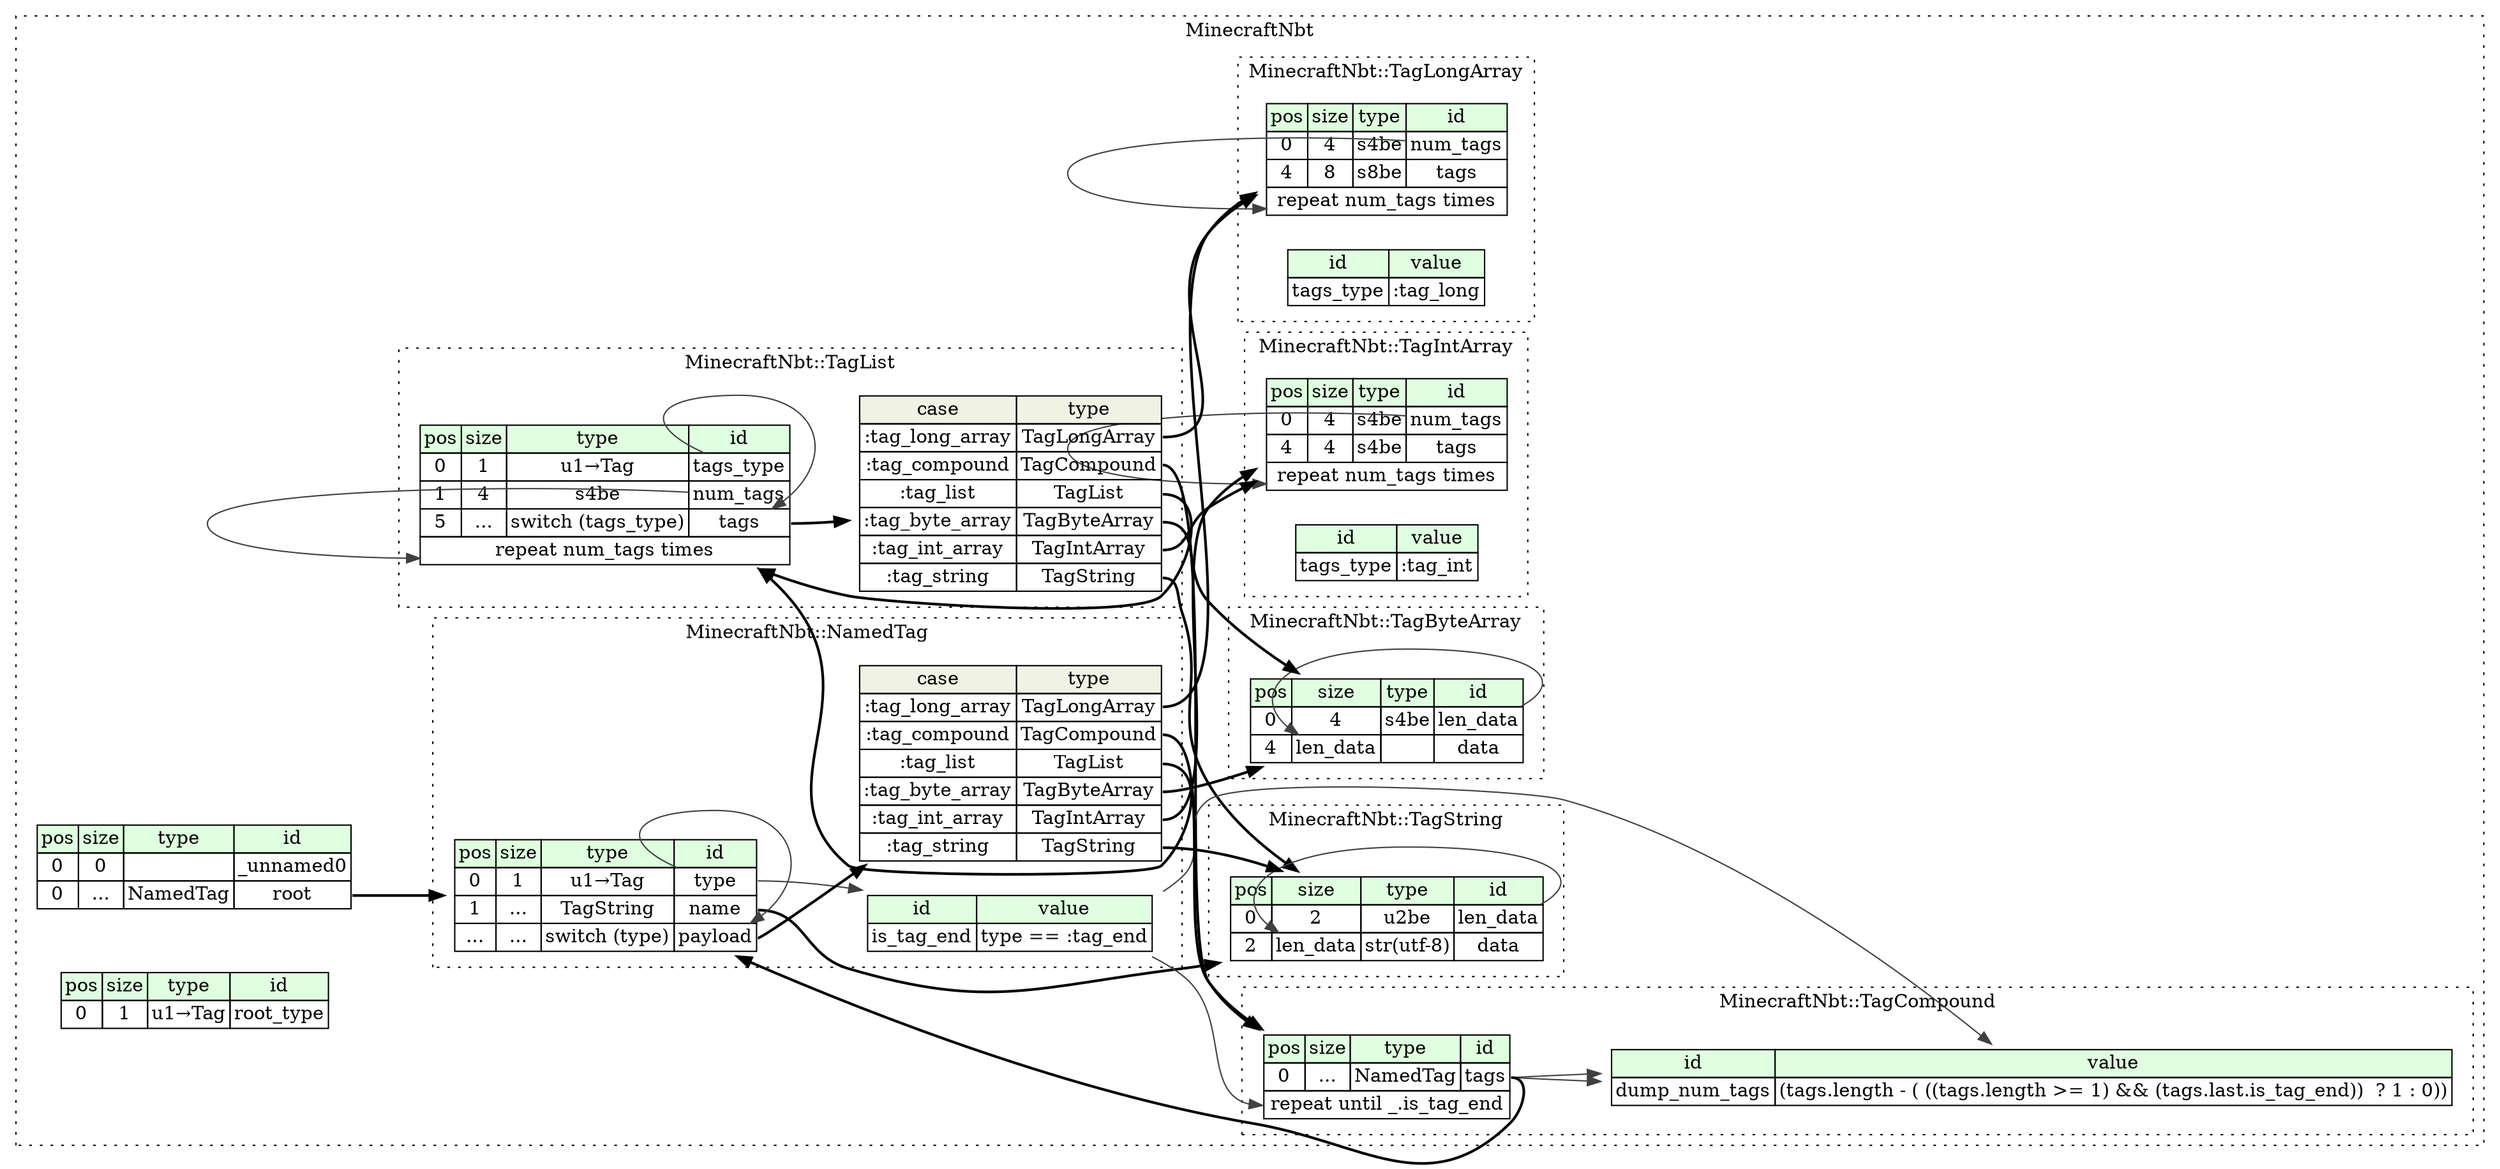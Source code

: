 digraph {
	rankdir=LR;
	node [shape=plaintext];
	subgraph cluster__minecraft_nbt {
		label="MinecraftNbt";
		graph[style=dotted];

		minecraft_nbt__seq [label=<<TABLE BORDER="0" CELLBORDER="1" CELLSPACING="0">
			<TR><TD BGCOLOR="#E0FFE0">pos</TD><TD BGCOLOR="#E0FFE0">size</TD><TD BGCOLOR="#E0FFE0">type</TD><TD BGCOLOR="#E0FFE0">id</TD></TR>
			<TR><TD PORT="_unnamed0_pos">0</TD><TD PORT="_unnamed0_size">0</TD><TD></TD><TD PORT="_unnamed0_type">_unnamed0</TD></TR>
			<TR><TD PORT="root_pos">0</TD><TD PORT="root_size">...</TD><TD>NamedTag</TD><TD PORT="root_type">root</TD></TR>
		</TABLE>>];
		minecraft_nbt__inst__root_type [label=<<TABLE BORDER="0" CELLBORDER="1" CELLSPACING="0">
			<TR><TD BGCOLOR="#E0FFE0">pos</TD><TD BGCOLOR="#E0FFE0">size</TD><TD BGCOLOR="#E0FFE0">type</TD><TD BGCOLOR="#E0FFE0">id</TD></TR>
			<TR><TD PORT="root_type_pos">0</TD><TD PORT="root_type_size">1</TD><TD>u1→Tag</TD><TD PORT="root_type_type">root_type</TD></TR>
		</TABLE>>];
		subgraph cluster__tag_long_array {
			label="MinecraftNbt::TagLongArray";
			graph[style=dotted];

			tag_long_array__seq [label=<<TABLE BORDER="0" CELLBORDER="1" CELLSPACING="0">
				<TR><TD BGCOLOR="#E0FFE0">pos</TD><TD BGCOLOR="#E0FFE0">size</TD><TD BGCOLOR="#E0FFE0">type</TD><TD BGCOLOR="#E0FFE0">id</TD></TR>
				<TR><TD PORT="num_tags_pos">0</TD><TD PORT="num_tags_size">4</TD><TD>s4be</TD><TD PORT="num_tags_type">num_tags</TD></TR>
				<TR><TD PORT="tags_pos">4</TD><TD PORT="tags_size">8</TD><TD>s8be</TD><TD PORT="tags_type">tags</TD></TR>
				<TR><TD COLSPAN="4" PORT="tags__repeat">repeat num_tags times</TD></TR>
			</TABLE>>];
			tag_long_array__inst__tags_type [label=<<TABLE BORDER="0" CELLBORDER="1" CELLSPACING="0">
				<TR><TD BGCOLOR="#E0FFE0">id</TD><TD BGCOLOR="#E0FFE0">value</TD></TR>
				<TR><TD>tags_type</TD><TD>:tag_long</TD></TR>
			</TABLE>>];
		}
		subgraph cluster__tag_byte_array {
			label="MinecraftNbt::TagByteArray";
			graph[style=dotted];

			tag_byte_array__seq [label=<<TABLE BORDER="0" CELLBORDER="1" CELLSPACING="0">
				<TR><TD BGCOLOR="#E0FFE0">pos</TD><TD BGCOLOR="#E0FFE0">size</TD><TD BGCOLOR="#E0FFE0">type</TD><TD BGCOLOR="#E0FFE0">id</TD></TR>
				<TR><TD PORT="len_data_pos">0</TD><TD PORT="len_data_size">4</TD><TD>s4be</TD><TD PORT="len_data_type">len_data</TD></TR>
				<TR><TD PORT="data_pos">4</TD><TD PORT="data_size">len_data</TD><TD></TD><TD PORT="data_type">data</TD></TR>
			</TABLE>>];
		}
		subgraph cluster__tag_int_array {
			label="MinecraftNbt::TagIntArray";
			graph[style=dotted];

			tag_int_array__seq [label=<<TABLE BORDER="0" CELLBORDER="1" CELLSPACING="0">
				<TR><TD BGCOLOR="#E0FFE0">pos</TD><TD BGCOLOR="#E0FFE0">size</TD><TD BGCOLOR="#E0FFE0">type</TD><TD BGCOLOR="#E0FFE0">id</TD></TR>
				<TR><TD PORT="num_tags_pos">0</TD><TD PORT="num_tags_size">4</TD><TD>s4be</TD><TD PORT="num_tags_type">num_tags</TD></TR>
				<TR><TD PORT="tags_pos">4</TD><TD PORT="tags_size">4</TD><TD>s4be</TD><TD PORT="tags_type">tags</TD></TR>
				<TR><TD COLSPAN="4" PORT="tags__repeat">repeat num_tags times</TD></TR>
			</TABLE>>];
			tag_int_array__inst__tags_type [label=<<TABLE BORDER="0" CELLBORDER="1" CELLSPACING="0">
				<TR><TD BGCOLOR="#E0FFE0">id</TD><TD BGCOLOR="#E0FFE0">value</TD></TR>
				<TR><TD>tags_type</TD><TD>:tag_int</TD></TR>
			</TABLE>>];
		}
		subgraph cluster__tag_list {
			label="MinecraftNbt::TagList";
			graph[style=dotted];

			tag_list__seq [label=<<TABLE BORDER="0" CELLBORDER="1" CELLSPACING="0">
				<TR><TD BGCOLOR="#E0FFE0">pos</TD><TD BGCOLOR="#E0FFE0">size</TD><TD BGCOLOR="#E0FFE0">type</TD><TD BGCOLOR="#E0FFE0">id</TD></TR>
				<TR><TD PORT="tags_type_pos">0</TD><TD PORT="tags_type_size">1</TD><TD>u1→Tag</TD><TD PORT="tags_type_type">tags_type</TD></TR>
				<TR><TD PORT="num_tags_pos">1</TD><TD PORT="num_tags_size">4</TD><TD>s4be</TD><TD PORT="num_tags_type">num_tags</TD></TR>
				<TR><TD PORT="tags_pos">5</TD><TD PORT="tags_size">...</TD><TD>switch (tags_type)</TD><TD PORT="tags_type">tags</TD></TR>
				<TR><TD COLSPAN="4" PORT="tags__repeat">repeat num_tags times</TD></TR>
			</TABLE>>];
tag_list__seq_tags_switch [label=<<TABLE BORDER="0" CELLBORDER="1" CELLSPACING="0">
	<TR><TD BGCOLOR="#F0F2E4">case</TD><TD BGCOLOR="#F0F2E4">type</TD></TR>
	<TR><TD>:tag_long_array</TD><TD PORT="case0">TagLongArray</TD></TR>
	<TR><TD>:tag_compound</TD><TD PORT="case1">TagCompound</TD></TR>
	<TR><TD>:tag_list</TD><TD PORT="case2">TagList</TD></TR>
	<TR><TD>:tag_byte_array</TD><TD PORT="case3">TagByteArray</TD></TR>
	<TR><TD>:tag_int_array</TD><TD PORT="case4">TagIntArray</TD></TR>
	<TR><TD>:tag_string</TD><TD PORT="case5">TagString</TD></TR>
</TABLE>>];
		}
		subgraph cluster__tag_string {
			label="MinecraftNbt::TagString";
			graph[style=dotted];

			tag_string__seq [label=<<TABLE BORDER="0" CELLBORDER="1" CELLSPACING="0">
				<TR><TD BGCOLOR="#E0FFE0">pos</TD><TD BGCOLOR="#E0FFE0">size</TD><TD BGCOLOR="#E0FFE0">type</TD><TD BGCOLOR="#E0FFE0">id</TD></TR>
				<TR><TD PORT="len_data_pos">0</TD><TD PORT="len_data_size">2</TD><TD>u2be</TD><TD PORT="len_data_type">len_data</TD></TR>
				<TR><TD PORT="data_pos">2</TD><TD PORT="data_size">len_data</TD><TD>str(utf-8)</TD><TD PORT="data_type">data</TD></TR>
			</TABLE>>];
		}
		subgraph cluster__tag_compound {
			label="MinecraftNbt::TagCompound";
			graph[style=dotted];

			tag_compound__seq [label=<<TABLE BORDER="0" CELLBORDER="1" CELLSPACING="0">
				<TR><TD BGCOLOR="#E0FFE0">pos</TD><TD BGCOLOR="#E0FFE0">size</TD><TD BGCOLOR="#E0FFE0">type</TD><TD BGCOLOR="#E0FFE0">id</TD></TR>
				<TR><TD PORT="tags_pos">0</TD><TD PORT="tags_size">...</TD><TD>NamedTag</TD><TD PORT="tags_type">tags</TD></TR>
				<TR><TD COLSPAN="4" PORT="tags__repeat">repeat until _.is_tag_end</TD></TR>
			</TABLE>>];
			tag_compound__inst__dump_num_tags [label=<<TABLE BORDER="0" CELLBORDER="1" CELLSPACING="0">
				<TR><TD BGCOLOR="#E0FFE0">id</TD><TD BGCOLOR="#E0FFE0">value</TD></TR>
				<TR><TD>dump_num_tags</TD><TD>(tags.length - ( ((tags.length &gt;= 1) &amp;&amp; (tags.last.is_tag_end))  ? 1 : 0))</TD></TR>
			</TABLE>>];
		}
		subgraph cluster__named_tag {
			label="MinecraftNbt::NamedTag";
			graph[style=dotted];

			named_tag__seq [label=<<TABLE BORDER="0" CELLBORDER="1" CELLSPACING="0">
				<TR><TD BGCOLOR="#E0FFE0">pos</TD><TD BGCOLOR="#E0FFE0">size</TD><TD BGCOLOR="#E0FFE0">type</TD><TD BGCOLOR="#E0FFE0">id</TD></TR>
				<TR><TD PORT="type_pos">0</TD><TD PORT="type_size">1</TD><TD>u1→Tag</TD><TD PORT="type_type">type</TD></TR>
				<TR><TD PORT="name_pos">1</TD><TD PORT="name_size">...</TD><TD>TagString</TD><TD PORT="name_type">name</TD></TR>
				<TR><TD PORT="payload_pos">...</TD><TD PORT="payload_size">...</TD><TD>switch (type)</TD><TD PORT="payload_type">payload</TD></TR>
			</TABLE>>];
			named_tag__inst__is_tag_end [label=<<TABLE BORDER="0" CELLBORDER="1" CELLSPACING="0">
				<TR><TD BGCOLOR="#E0FFE0">id</TD><TD BGCOLOR="#E0FFE0">value</TD></TR>
				<TR><TD>is_tag_end</TD><TD>type == :tag_end</TD></TR>
			</TABLE>>];
named_tag__seq_payload_switch [label=<<TABLE BORDER="0" CELLBORDER="1" CELLSPACING="0">
	<TR><TD BGCOLOR="#F0F2E4">case</TD><TD BGCOLOR="#F0F2E4">type</TD></TR>
	<TR><TD>:tag_long_array</TD><TD PORT="case0">TagLongArray</TD></TR>
	<TR><TD>:tag_compound</TD><TD PORT="case1">TagCompound</TD></TR>
	<TR><TD>:tag_list</TD><TD PORT="case2">TagList</TD></TR>
	<TR><TD>:tag_byte_array</TD><TD PORT="case3">TagByteArray</TD></TR>
	<TR><TD>:tag_int_array</TD><TD PORT="case4">TagIntArray</TD></TR>
	<TR><TD>:tag_string</TD><TD PORT="case5">TagString</TD></TR>
</TABLE>>];
		}
	}
	minecraft_nbt__seq:root_type -> named_tag__seq [style=bold];
	tag_long_array__seq:num_tags_type -> tag_long_array__seq:tags__repeat [color="#404040"];
	tag_byte_array__seq:len_data_type -> tag_byte_array__seq:data_size [color="#404040"];
	tag_int_array__seq:num_tags_type -> tag_int_array__seq:tags__repeat [color="#404040"];
	tag_list__seq:tags_type -> tag_list__seq_tags_switch [style=bold];
	tag_list__seq_tags_switch:case0 -> tag_long_array__seq [style=bold];
	tag_list__seq_tags_switch:case1 -> tag_compound__seq [style=bold];
	tag_list__seq_tags_switch:case2 -> tag_list__seq [style=bold];
	tag_list__seq_tags_switch:case3 -> tag_byte_array__seq [style=bold];
	tag_list__seq_tags_switch:case4 -> tag_int_array__seq [style=bold];
	tag_list__seq_tags_switch:case5 -> tag_string__seq [style=bold];
	tag_list__seq:tags_type_type -> tag_list__seq:tags_type [color="#404040"];
	tag_list__seq:num_tags_type -> tag_list__seq:tags__repeat [color="#404040"];
	tag_string__seq:len_data_type -> tag_string__seq:data_size [color="#404040"];
	tag_compound__seq:tags_type -> named_tag__seq [style=bold];
	named_tag__inst__is_tag_end:is_tag_end_type -> tag_compound__seq:tags__repeat [color="#404040"];
	tag_compound__seq:tags_type -> tag_compound__inst__dump_num_tags [color="#404040"];
	tag_compound__seq:tags_type -> tag_compound__inst__dump_num_tags [color="#404040"];
	named_tag__inst__is_tag_end:is_tag_end_type -> tag_compound__inst__dump_num_tags [color="#404040"];
	named_tag__seq:name_type -> tag_string__seq [style=bold];
	named_tag__seq:payload_type -> named_tag__seq_payload_switch [style=bold];
	named_tag__seq_payload_switch:case0 -> tag_long_array__seq [style=bold];
	named_tag__seq_payload_switch:case1 -> tag_compound__seq [style=bold];
	named_tag__seq_payload_switch:case2 -> tag_list__seq [style=bold];
	named_tag__seq_payload_switch:case3 -> tag_byte_array__seq [style=bold];
	named_tag__seq_payload_switch:case4 -> tag_int_array__seq [style=bold];
	named_tag__seq_payload_switch:case5 -> tag_string__seq [style=bold];
	named_tag__seq:type_type -> named_tag__seq:payload_type [color="#404040"];
	named_tag__seq:type_type -> named_tag__inst__is_tag_end [color="#404040"];
}

